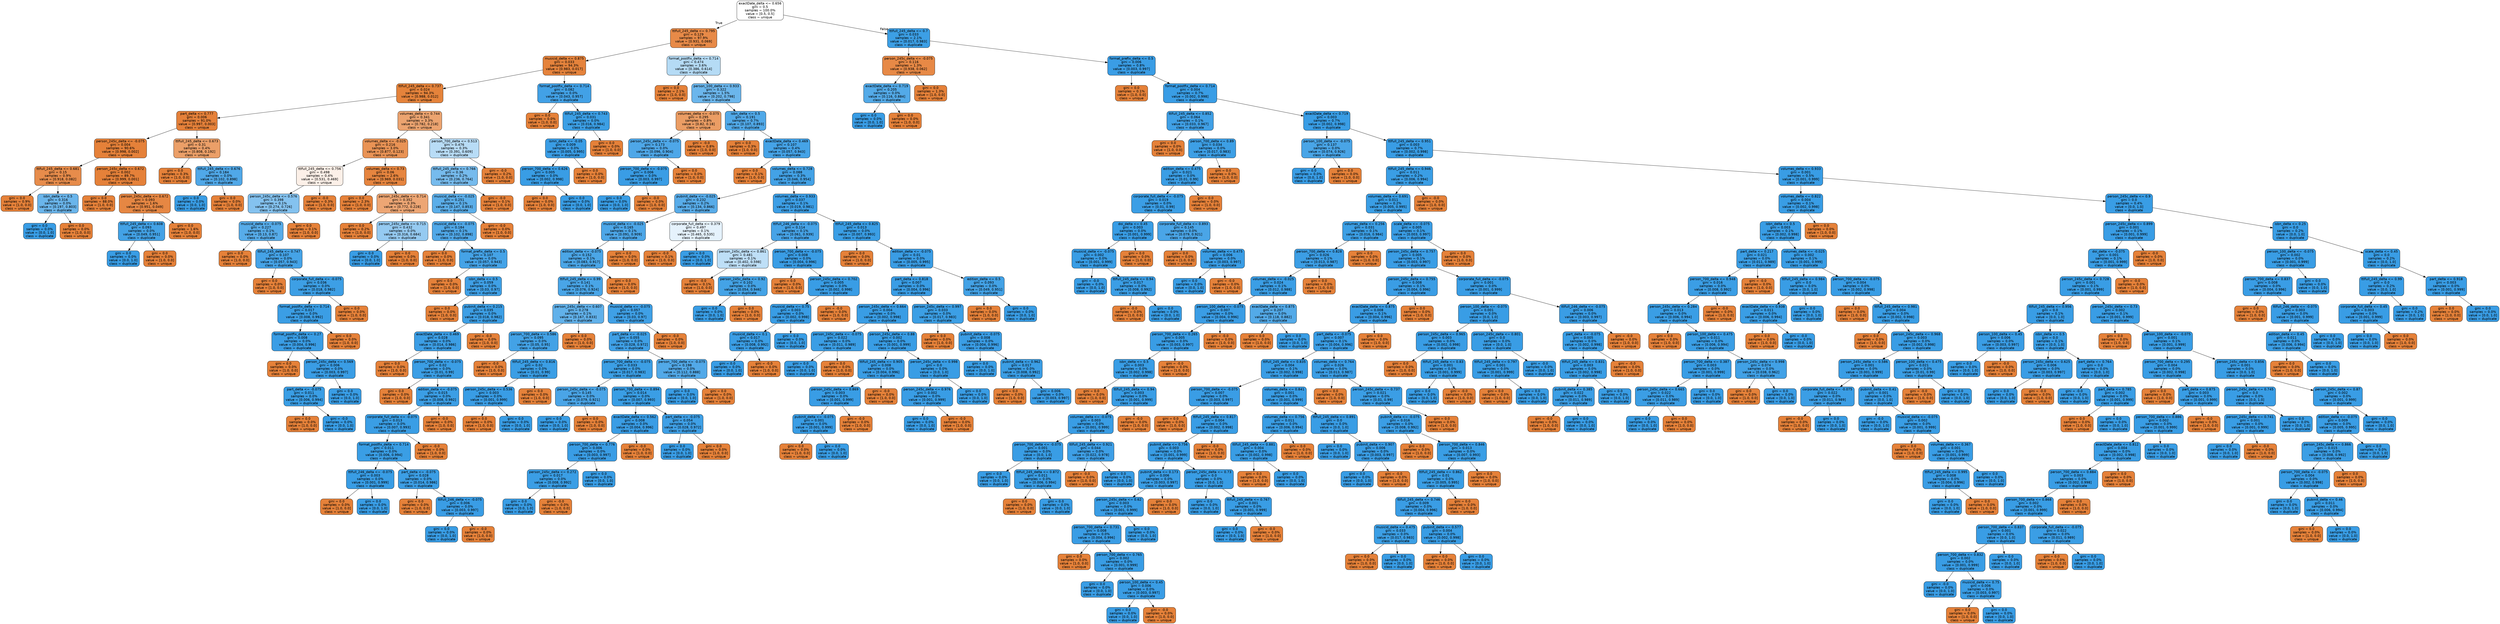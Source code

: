 digraph Tree {
node [shape=box, style="filled, rounded", color="black", fontname=helvetica] ;
edge [fontname=helvetica] ;
0 [label="exactDate_delta <= 0.656\ngini = 0.5\nsamples = 100.0%\nvalue = [0.5, 0.5]\nclass = unique", fillcolor="#ffffff"] ;
1 [label="ttlfull_245_delta <= 0.795\ngini = 0.129\nsamples = 97.9%\nvalue = [0.931, 0.069]\nclass = unique", fillcolor="#e78a48"] ;
0 -> 1 [labeldistance=2.5, labelangle=45, headlabel="True"] ;
2 [label="musicid_delta <= 0.875\ngini = 0.033\nsamples = 94.3%\nvalue = [0.983, 0.017]\nclass = unique", fillcolor="#e5833c"] ;
1 -> 2 ;
3 [label="ttlfull_245_delta <= 0.737\ngini = 0.024\nsamples = 94.3%\nvalue = [0.988, 0.012]\nclass = unique", fillcolor="#e5833b"] ;
2 -> 3 ;
4 [label="part_delta <= 0.777\ngini = 0.006\nsamples = 91.0%\nvalue = [0.997, 0.003]\nclass = unique", fillcolor="#e5813a"] ;
3 -> 4 ;
5 [label="person_245c_delta <= -0.075\ngini = 0.004\nsamples = 90.6%\nvalue = [0.998, 0.002]\nclass = unique", fillcolor="#e58139"] ;
4 -> 5 ;
6 [label="ttlfull_245_delta <= 0.681\ngini = 0.15\nsamples = 0.9%\nvalue = [0.918, 0.082]\nclass = unique", fillcolor="#e78c4b"] ;
5 -> 6 ;
7 [label="gini = 0.0\nsamples = 0.9%\nvalue = [1.0, 0.0]\nclass = unique", fillcolor="#e58139"] ;
6 -> 7 ;
8 [label="isbn_delta <= 0.5\ngini = 0.316\nsamples = 0.0%\nvalue = [0.197, 0.803]\nclass = duplicate", fillcolor="#6ab5eb"] ;
6 -> 8 ;
9 [label="gini = 0.0\nsamples = 0.0%\nvalue = [0.0, 1.0]\nclass = duplicate", fillcolor="#399de5"] ;
8 -> 9 ;
10 [label="gini = 0.0\nsamples = 0.0%\nvalue = [1.0, 0.0]\nclass = unique", fillcolor="#e58139"] ;
8 -> 10 ;
11 [label="person_245c_delta <= 0.672\ngini = 0.002\nsamples = 89.7%\nvalue = [0.999, 0.001]\nclass = unique", fillcolor="#e58139"] ;
5 -> 11 ;
12 [label="gini = 0.0\nsamples = 88.0%\nvalue = [1.0, 0.0]\nclass = unique", fillcolor="#e58139"] ;
11 -> 12 ;
13 [label="person_245c_delta <= 0.672\ngini = 0.093\nsamples = 1.6%\nvalue = [0.951, 0.049]\nclass = unique", fillcolor="#e68743"] ;
11 -> 13 ;
14 [label="ttlfull_245_delta <= 0.608\ngini = 0.093\nsamples = 0.0%\nvalue = [0.049, 0.951]\nclass = duplicate", fillcolor="#43a2e6"] ;
13 -> 14 ;
15 [label="gini = 0.0\nsamples = 0.0%\nvalue = [0.0, 1.0]\nclass = duplicate", fillcolor="#399de5"] ;
14 -> 15 ;
16 [label="gini = 0.0\nsamples = 0.0%\nvalue = [1.0, 0.0]\nclass = unique", fillcolor="#e58139"] ;
14 -> 16 ;
17 [label="gini = 0.0\nsamples = 1.6%\nvalue = [1.0, 0.0]\nclass = unique", fillcolor="#e58139"] ;
13 -> 17 ;
18 [label="ttlfull_245_delta <= 0.673\ngini = 0.31\nsamples = 0.4%\nvalue = [0.808, 0.192]\nclass = unique", fillcolor="#eb9f68"] ;
4 -> 18 ;
19 [label="gini = 0.0\nsamples = 0.3%\nvalue = [1.0, 0.0]\nclass = unique", fillcolor="#e58139"] ;
18 -> 19 ;
20 [label="ttlfull_245_delta <= 0.676\ngini = 0.184\nsamples = 0.0%\nvalue = [0.102, 0.898]\nclass = duplicate", fillcolor="#50a8e8"] ;
18 -> 20 ;
21 [label="gini = 0.0\nsamples = 0.0%\nvalue = [0.0, 1.0]\nclass = duplicate", fillcolor="#399de5"] ;
20 -> 21 ;
22 [label="gini = 0.0\nsamples = 0.0%\nvalue = [1.0, 0.0]\nclass = unique", fillcolor="#e58139"] ;
20 -> 22 ;
23 [label="volumes_delta <= 0.744\ngini = 0.341\nsamples = 3.3%\nvalue = [0.782, 0.218]\nclass = unique", fillcolor="#eca470"] ;
3 -> 23 ;
24 [label="volumes_delta <= -0.025\ngini = 0.216\nsamples = 3.0%\nvalue = [0.877, 0.123]\nclass = unique", fillcolor="#e99355"] ;
23 -> 24 ;
25 [label="ttlfull_245_delta <= 0.756\ngini = 0.498\nsamples = 0.4%\nvalue = [0.531, 0.469]\nclass = unique", fillcolor="#fcf0e8"] ;
24 -> 25 ;
26 [label="person_245c_delta <= 0.576\ngini = 0.398\nsamples = 0.1%\nvalue = [0.274, 0.726]\nclass = duplicate", fillcolor="#84c2ef"] ;
25 -> 26 ;
27 [label="musicid_delta <= -0.075\ngini = 0.227\nsamples = 0.1%\nvalue = [0.13, 0.87]\nclass = duplicate", fillcolor="#57ace9"] ;
26 -> 27 ;
28 [label="gini = 0.0\nsamples = 0.0%\nvalue = [1.0, 0.0]\nclass = unique", fillcolor="#e58139"] ;
27 -> 28 ;
29 [label="ttlfull_245_delta <= 0.747\ngini = 0.107\nsamples = 0.0%\nvalue = [0.057, 0.943]\nclass = duplicate", fillcolor="#45a3e7"] ;
27 -> 29 ;
30 [label="gini = 0.0\nsamples = 0.0%\nvalue = [1.0, 0.0]\nclass = unique", fillcolor="#e58139"] ;
29 -> 30 ;
31 [label="corporate_full_delta <= -0.075\ngini = 0.036\nsamples = 0.0%\nvalue = [0.018, 0.982]\nclass = duplicate", fillcolor="#3d9fe5"] ;
29 -> 31 ;
32 [label="format_postfix_delta <= 0.714\ngini = 0.017\nsamples = 0.0%\nvalue = [0.008, 0.992]\nclass = duplicate", fillcolor="#3b9ee5"] ;
31 -> 32 ;
33 [label="format_postfix_delta <= 0.27\ngini = 0.008\nsamples = 0.0%\nvalue = [0.004, 0.996]\nclass = duplicate", fillcolor="#3a9de5"] ;
32 -> 33 ;
34 [label="gini = 0.0\nsamples = 0.0%\nvalue = [1.0, 0.0]\nclass = unique", fillcolor="#e58139"] ;
33 -> 34 ;
35 [label="person_245c_delta <= 0.569\ngini = 0.006\nsamples = 0.0%\nvalue = [0.003, 0.997]\nclass = duplicate", fillcolor="#3a9de5"] ;
33 -> 35 ;
36 [label="part_delta <= -0.075\ngini = 0.011\nsamples = 0.0%\nvalue = [0.006, 0.994]\nclass = duplicate", fillcolor="#3a9ee5"] ;
35 -> 36 ;
37 [label="gini = 0.0\nsamples = 0.0%\nvalue = [1.0, 0.0]\nclass = unique", fillcolor="#e58139"] ;
36 -> 37 ;
38 [label="gini = -0.0\nsamples = 0.0%\nvalue = [0.0, 1.0]\nclass = duplicate", fillcolor="#399de5"] ;
36 -> 38 ;
39 [label="gini = 0.0\nsamples = 0.0%\nvalue = [0.0, 1.0]\nclass = duplicate", fillcolor="#399de5"] ;
35 -> 39 ;
40 [label="gini = 0.0\nsamples = 0.0%\nvalue = [1.0, 0.0]\nclass = unique", fillcolor="#e58139"] ;
32 -> 40 ;
41 [label="gini = 0.0\nsamples = 0.0%\nvalue = [1.0, 0.0]\nclass = unique", fillcolor="#e58139"] ;
31 -> 41 ;
42 [label="gini = 0.0\nsamples = 0.1%\nvalue = [1.0, 0.0]\nclass = unique", fillcolor="#e58139"] ;
26 -> 42 ;
43 [label="gini = -0.0\nsamples = 0.3%\nvalue = [1.0, 0.0]\nclass = unique", fillcolor="#e58139"] ;
25 -> 43 ;
44 [label="volumes_delta <= 0.73\ngini = 0.06\nsamples = 2.6%\nvalue = [0.969, 0.031]\nclass = unique", fillcolor="#e6853f"] ;
24 -> 44 ;
45 [label="gini = 0.0\nsamples = 2.3%\nvalue = [1.0, 0.0]\nclass = unique", fillcolor="#e58139"] ;
44 -> 45 ;
46 [label="person_245c_delta <= 0.714\ngini = 0.352\nsamples = 0.3%\nvalue = [0.772, 0.228]\nclass = unique", fillcolor="#eda674"] ;
44 -> 46 ;
47 [label="gini = 0.0\nsamples = 0.2%\nvalue = [1.0, 0.0]\nclass = unique", fillcolor="#e58139"] ;
46 -> 47 ;
48 [label="person_245c_delta <= 0.715\ngini = 0.432\nsamples = 0.0%\nvalue = [0.316, 0.684]\nclass = duplicate", fillcolor="#95caf1"] ;
46 -> 48 ;
49 [label="gini = 0.0\nsamples = 0.0%\nvalue = [0.0, 1.0]\nclass = duplicate", fillcolor="#399de5"] ;
48 -> 49 ;
50 [label="gini = 0.0\nsamples = 0.0%\nvalue = [1.0, 0.0]\nclass = unique", fillcolor="#e58139"] ;
48 -> 50 ;
51 [label="person_700_delta <= 0.513\ngini = 0.476\nsamples = 0.3%\nvalue = [0.391, 0.609]\nclass = duplicate", fillcolor="#b8dcf6"] ;
23 -> 51 ;
52 [label="ttlfull_245_delta <= 0.766\ngini = 0.36\nsamples = 0.2%\nvalue = [0.236, 0.764]\nclass = duplicate", fillcolor="#76bbed"] ;
51 -> 52 ;
53 [label="musicid_delta <= -0.025\ngini = 0.251\nsamples = 0.1%\nvalue = [0.147, 0.853]\nclass = duplicate", fillcolor="#5baee9"] ;
52 -> 53 ;
54 [label="musicid_delta <= -0.075\ngini = 0.184\nsamples = 0.1%\nvalue = [0.102, 0.898]\nclass = duplicate", fillcolor="#50a8e8"] ;
53 -> 54 ;
55 [label="gini = 0.0\nsamples = 0.0%\nvalue = [1.0, 0.0]\nclass = unique", fillcolor="#e58139"] ;
54 -> 55 ;
56 [label="format_prefix_delta <= 0.5\ngini = 0.107\nsamples = 0.0%\nvalue = [0.057, 0.943]\nclass = duplicate", fillcolor="#45a3e7"] ;
54 -> 56 ;
57 [label="gini = 0.0\nsamples = 0.0%\nvalue = [1.0, 0.0]\nclass = unique", fillcolor="#e58139"] ;
56 -> 57 ;
58 [label="isbn_delta <= 0.5\ngini = 0.059\nsamples = 0.0%\nvalue = [0.03, 0.97]\nclass = duplicate", fillcolor="#3fa0e6"] ;
56 -> 58 ;
59 [label="gini = 0.0\nsamples = 0.0%\nvalue = [1.0, 0.0]\nclass = unique", fillcolor="#e58139"] ;
58 -> 59 ;
60 [label="pubinit_delta <= 0.215\ngini = 0.035\nsamples = 0.0%\nvalue = [0.018, 0.982]\nclass = duplicate", fillcolor="#3d9fe5"] ;
58 -> 60 ;
61 [label="exactDate_delta <= 0.469\ngini = 0.028\nsamples = 0.0%\nvalue = [0.014, 0.986]\nclass = duplicate", fillcolor="#3c9ee5"] ;
60 -> 61 ;
62 [label="gini = 0.0\nsamples = 0.0%\nvalue = [1.0, 0.0]\nclass = unique", fillcolor="#e58139"] ;
61 -> 62 ;
63 [label="person_700_delta <= -0.075\ngini = 0.02\nsamples = 0.0%\nvalue = [0.01, 0.99]\nclass = duplicate", fillcolor="#3b9ee5"] ;
61 -> 63 ;
64 [label="gini = 0.0\nsamples = 0.0%\nvalue = [1.0, 0.0]\nclass = unique", fillcolor="#e58139"] ;
63 -> 64 ;
65 [label="edition_delta <= -0.075\ngini = 0.015\nsamples = 0.0%\nvalue = [0.008, 0.992]\nclass = duplicate", fillcolor="#3b9ee5"] ;
63 -> 65 ;
66 [label="corporate_full_delta <= -0.075\ngini = 0.013\nsamples = 0.0%\nvalue = [0.007, 0.993]\nclass = duplicate", fillcolor="#3a9ee5"] ;
65 -> 66 ;
67 [label="format_postfix_delta <= 0.714\ngini = 0.011\nsamples = 0.0%\nvalue = [0.006, 0.994]\nclass = duplicate", fillcolor="#3a9ee5"] ;
66 -> 67 ;
68 [label="ttlfull_246_delta <= -0.075\ngini = 0.003\nsamples = 0.0%\nvalue = [0.001, 0.999]\nclass = duplicate", fillcolor="#399de5"] ;
67 -> 68 ;
69 [label="gini = 0.0\nsamples = 0.0%\nvalue = [1.0, 0.0]\nclass = unique", fillcolor="#e58139"] ;
68 -> 69 ;
70 [label="gini = 0.0\nsamples = 0.0%\nvalue = [0.0, 1.0]\nclass = duplicate", fillcolor="#399de5"] ;
68 -> 70 ;
71 [label="part_delta <= -0.075\ngini = 0.028\nsamples = 0.0%\nvalue = [0.014, 0.986]\nclass = duplicate", fillcolor="#3c9ee5"] ;
67 -> 71 ;
72 [label="gini = 0.0\nsamples = 0.0%\nvalue = [1.0, 0.0]\nclass = unique", fillcolor="#e58139"] ;
71 -> 72 ;
73 [label="ttlfull_246_delta <= -0.075\ngini = 0.006\nsamples = 0.0%\nvalue = [0.003, 0.997]\nclass = duplicate", fillcolor="#3a9de5"] ;
71 -> 73 ;
74 [label="gini = 0.0\nsamples = 0.0%\nvalue = [0.0, 1.0]\nclass = duplicate", fillcolor="#399de5"] ;
73 -> 74 ;
75 [label="gini = -0.0\nsamples = 0.0%\nvalue = [1.0, 0.0]\nclass = unique", fillcolor="#e58139"] ;
73 -> 75 ;
76 [label="gini = -0.0\nsamples = 0.0%\nvalue = [1.0, 0.0]\nclass = unique", fillcolor="#e58139"] ;
66 -> 76 ;
77 [label="gini = -0.0\nsamples = 0.0%\nvalue = [1.0, 0.0]\nclass = unique", fillcolor="#e58139"] ;
65 -> 77 ;
78 [label="gini = -0.0\nsamples = 0.0%\nvalue = [1.0, 0.0]\nclass = unique", fillcolor="#e58139"] ;
60 -> 78 ;
79 [label="gini = -0.0\nsamples = 0.0%\nvalue = [1.0, 0.0]\nclass = unique", fillcolor="#e58139"] ;
53 -> 79 ;
80 [label="gini = -0.0\nsamples = 0.1%\nvalue = [1.0, 0.0]\nclass = unique", fillcolor="#e58139"] ;
52 -> 80 ;
81 [label="gini = -0.0\nsamples = 0.2%\nvalue = [1.0, 0.0]\nclass = unique", fillcolor="#e58139"] ;
51 -> 81 ;
82 [label="format_postfix_delta <= 0.714\ngini = 0.082\nsamples = 0.0%\nvalue = [0.043, 0.957]\nclass = duplicate", fillcolor="#42a1e6"] ;
2 -> 82 ;
83 [label="gini = 0.0\nsamples = 0.0%\nvalue = [1.0, 0.0]\nclass = unique", fillcolor="#e58139"] ;
82 -> 83 ;
84 [label="ttlfull_245_delta <= 0.743\ngini = 0.031\nsamples = 0.0%\nvalue = [0.016, 0.984]\nclass = duplicate", fillcolor="#3c9fe5"] ;
82 -> 84 ;
85 [label="ismn_delta <= -0.05\ngini = 0.009\nsamples = 0.0%\nvalue = [0.005, 0.995]\nclass = duplicate", fillcolor="#3a9de5"] ;
84 -> 85 ;
86 [label="person_700_delta <= 0.626\ngini = 0.005\nsamples = 0.0%\nvalue = [0.002, 0.998]\nclass = duplicate", fillcolor="#399de5"] ;
85 -> 86 ;
87 [label="gini = 0.0\nsamples = 0.0%\nvalue = [1.0, 0.0]\nclass = unique", fillcolor="#e58139"] ;
86 -> 87 ;
88 [label="gini = 0.0\nsamples = 0.0%\nvalue = [0.0, 1.0]\nclass = duplicate", fillcolor="#399de5"] ;
86 -> 88 ;
89 [label="gini = 0.0\nsamples = 0.0%\nvalue = [1.0, 0.0]\nclass = unique", fillcolor="#e58139"] ;
85 -> 89 ;
90 [label="gini = 0.0\nsamples = 0.0%\nvalue = [1.0, 0.0]\nclass = unique", fillcolor="#e58139"] ;
84 -> 90 ;
91 [label="format_postfix_delta <= 0.714\ngini = 0.474\nsamples = 3.6%\nvalue = [0.386, 0.614]\nclass = duplicate", fillcolor="#b5dbf5"] ;
1 -> 91 ;
92 [label="gini = 0.0\nsamples = 2.1%\nvalue = [1.0, 0.0]\nclass = unique", fillcolor="#e58139"] ;
91 -> 92 ;
93 [label="person_100_delta <= 0.933\ngini = 0.322\nsamples = 1.5%\nvalue = [0.202, 0.798]\nclass = duplicate", fillcolor="#6bb6ec"] ;
91 -> 93 ;
94 [label="volumes_delta <= -0.075\ngini = 0.295\nsamples = 0.8%\nvalue = [0.82, 0.18]\nclass = unique", fillcolor="#eb9d64"] ;
93 -> 94 ;
95 [label="person_245c_delta <= -0.075\ngini = 0.173\nsamples = 0.0%\nvalue = [0.096, 0.904]\nclass = duplicate", fillcolor="#4ea7e8"] ;
94 -> 95 ;
96 [label="person_700_delta <= -0.075\ngini = 0.006\nsamples = 0.0%\nvalue = [0.003, 0.997]\nclass = duplicate", fillcolor="#3a9de5"] ;
95 -> 96 ;
97 [label="gini = 0.0\nsamples = 0.0%\nvalue = [0.0, 1.0]\nclass = duplicate", fillcolor="#399de5"] ;
96 -> 97 ;
98 [label="gini = -0.0\nsamples = 0.0%\nvalue = [1.0, 0.0]\nclass = unique", fillcolor="#e58139"] ;
96 -> 98 ;
99 [label="gini = 0.0\nsamples = 0.0%\nvalue = [1.0, 0.0]\nclass = unique", fillcolor="#e58139"] ;
95 -> 99 ;
100 [label="gini = -0.0\nsamples = 0.8%\nvalue = [1.0, 0.0]\nclass = unique", fillcolor="#e58139"] ;
94 -> 100 ;
101 [label="isbn_delta <= 0.5\ngini = 0.191\nsamples = 0.7%\nvalue = [0.107, 0.893]\nclass = duplicate", fillcolor="#51a9e8"] ;
93 -> 101 ;
102 [label="gini = 0.0\nsamples = 0.3%\nvalue = [1.0, 0.0]\nclass = unique", fillcolor="#e58139"] ;
101 -> 102 ;
103 [label="exactDate_delta <= 0.469\ngini = 0.107\nsamples = 0.4%\nvalue = [0.057, 0.943]\nclass = duplicate", fillcolor="#45a3e7"] ;
101 -> 103 ;
104 [label="gini = 0.0\nsamples = 0.1%\nvalue = [1.0, 0.0]\nclass = unique", fillcolor="#e58139"] ;
103 -> 104 ;
105 [label="volumes_delta <= 0.728\ngini = 0.088\nsamples = 0.3%\nvalue = [0.046, 0.954]\nclass = duplicate", fillcolor="#43a2e6"] ;
103 -> 105 ;
106 [label="pubinit_delta <= -0.025\ngini = 0.232\nsamples = 0.2%\nvalue = [0.134, 0.866]\nclass = duplicate", fillcolor="#58ace9"] ;
105 -> 106 ;
107 [label="musicid_delta <= -0.025\ngini = 0.165\nsamples = 0.1%\nvalue = [0.091, 0.909]\nclass = duplicate", fillcolor="#4da7e8"] ;
106 -> 107 ;
108 [label="edition_delta <= -0.075\ngini = 0.152\nsamples = 0.1%\nvalue = [0.083, 0.917]\nclass = duplicate", fillcolor="#4ba6e7"] ;
107 -> 108 ;
109 [label="ttlfull_245_delta <= 0.99\ngini = 0.141\nsamples = 0.1%\nvalue = [0.076, 0.924]\nclass = duplicate", fillcolor="#49a5e7"] ;
108 -> 109 ;
110 [label="person_245c_delta <= 0.607\ngini = 0.278\nsamples = 0.1%\nvalue = [0.167, 0.833]\nclass = duplicate", fillcolor="#61b1ea"] ;
109 -> 110 ;
111 [label="person_700_delta <= 0.586\ngini = 0.095\nsamples = 0.0%\nvalue = [0.05, 0.95]\nclass = duplicate", fillcolor="#43a2e6"] ;
110 -> 111 ;
112 [label="gini = -0.0\nsamples = 0.0%\nvalue = [1.0, 0.0]\nclass = unique", fillcolor="#e58139"] ;
111 -> 112 ;
113 [label="ttlfull_245_delta <= 0.816\ngini = 0.02\nsamples = 0.0%\nvalue = [0.01, 0.99]\nclass = duplicate", fillcolor="#3b9ee5"] ;
111 -> 113 ;
114 [label="person_245c_delta <= 0.536\ngini = 0.003\nsamples = 0.0%\nvalue = [0.001, 0.999]\nclass = duplicate", fillcolor="#399de5"] ;
113 -> 114 ;
115 [label="gini = 0.0\nsamples = 0.0%\nvalue = [1.0, 0.0]\nclass = unique", fillcolor="#e58139"] ;
114 -> 115 ;
116 [label="gini = 0.0\nsamples = 0.0%\nvalue = [0.0, 1.0]\nclass = duplicate", fillcolor="#399de5"] ;
114 -> 116 ;
117 [label="gini = 0.0\nsamples = 0.0%\nvalue = [1.0, 0.0]\nclass = unique", fillcolor="#e58139"] ;
113 -> 117 ;
118 [label="gini = 0.0\nsamples = 0.0%\nvalue = [1.0, 0.0]\nclass = unique", fillcolor="#e58139"] ;
110 -> 118 ;
119 [label="musicid_delta <= -0.075\ngini = 0.057\nsamples = 0.0%\nvalue = [0.03, 0.97]\nclass = duplicate", fillcolor="#3fa0e6"] ;
109 -> 119 ;
120 [label="part_delta <= -0.025\ngini = 0.055\nsamples = 0.0%\nvalue = [0.028, 0.972]\nclass = duplicate", fillcolor="#3fa0e6"] ;
119 -> 120 ;
121 [label="person_700_delta <= -0.075\ngini = 0.033\nsamples = 0.0%\nvalue = [0.017, 0.983]\nclass = duplicate", fillcolor="#3c9fe5"] ;
120 -> 121 ;
122 [label="person_245c_delta <= -0.075\ngini = 0.145\nsamples = 0.0%\nvalue = [0.079, 0.921]\nclass = duplicate", fillcolor="#4aa5e7"] ;
121 -> 122 ;
123 [label="gini = 0.0\nsamples = 0.0%\nvalue = [0.0, 1.0]\nclass = duplicate", fillcolor="#399de5"] ;
122 -> 123 ;
124 [label="gini = 0.0\nsamples = 0.0%\nvalue = [1.0, 0.0]\nclass = unique", fillcolor="#e58139"] ;
122 -> 124 ;
125 [label="person_700_delta <= 0.894\ngini = 0.014\nsamples = 0.0%\nvalue = [0.007, 0.993]\nclass = duplicate", fillcolor="#3a9ee5"] ;
121 -> 125 ;
126 [label="exactDate_delta <= 0.562\ngini = 0.008\nsamples = 0.0%\nvalue = [0.004, 0.996]\nclass = duplicate", fillcolor="#3a9de5"] ;
125 -> 126 ;
127 [label="person_700_delta <= 0.776\ngini = 0.006\nsamples = 0.0%\nvalue = [0.003, 0.997]\nclass = duplicate", fillcolor="#3a9de5"] ;
126 -> 127 ;
128 [label="person_245c_delta <= 0.272\ngini = 0.017\nsamples = 0.0%\nvalue = [0.008, 0.992]\nclass = duplicate", fillcolor="#3b9ee5"] ;
127 -> 128 ;
129 [label="gini = 0.0\nsamples = 0.0%\nvalue = [0.0, 1.0]\nclass = duplicate", fillcolor="#399de5"] ;
128 -> 129 ;
130 [label="gini = -0.0\nsamples = 0.0%\nvalue = [1.0, 0.0]\nclass = unique", fillcolor="#e58139"] ;
128 -> 130 ;
131 [label="gini = 0.0\nsamples = 0.0%\nvalue = [0.0, 1.0]\nclass = duplicate", fillcolor="#399de5"] ;
127 -> 131 ;
132 [label="gini = -0.0\nsamples = 0.0%\nvalue = [1.0, 0.0]\nclass = unique", fillcolor="#e58139"] ;
126 -> 132 ;
133 [label="part_delta <= -0.075\ngini = 0.054\nsamples = 0.0%\nvalue = [0.028, 0.972]\nclass = duplicate", fillcolor="#3fa0e6"] ;
125 -> 133 ;
134 [label="gini = 0.0\nsamples = 0.0%\nvalue = [0.0, 1.0]\nclass = duplicate", fillcolor="#399de5"] ;
133 -> 134 ;
135 [label="gini = 0.0\nsamples = 0.0%\nvalue = [1.0, 0.0]\nclass = unique", fillcolor="#e58139"] ;
133 -> 135 ;
136 [label="person_700_delta <= -0.075\ngini = 0.198\nsamples = 0.0%\nvalue = [0.112, 0.888]\nclass = duplicate", fillcolor="#52a9e8"] ;
120 -> 136 ;
137 [label="gini = 0.0\nsamples = 0.0%\nvalue = [0.0, 1.0]\nclass = duplicate", fillcolor="#399de5"] ;
136 -> 137 ;
138 [label="gini = 0.0\nsamples = 0.0%\nvalue = [1.0, 0.0]\nclass = unique", fillcolor="#e58139"] ;
136 -> 138 ;
139 [label="gini = -0.0\nsamples = 0.0%\nvalue = [1.0, 0.0]\nclass = unique", fillcolor="#e58139"] ;
119 -> 139 ;
140 [label="gini = 0.0\nsamples = 0.0%\nvalue = [1.0, 0.0]\nclass = unique", fillcolor="#e58139"] ;
108 -> 140 ;
141 [label="gini = 0.0\nsamples = 0.0%\nvalue = [1.0, 0.0]\nclass = unique", fillcolor="#e58139"] ;
107 -> 141 ;
142 [label="corporate_full_delta <= 0.379\ngini = 0.497\nsamples = 0.1%\nvalue = [0.465, 0.535]\nclass = duplicate", fillcolor="#e5f2fc"] ;
106 -> 142 ;
143 [label="gini = -0.0\nsamples = 0.1%\nvalue = [1.0, 0.0]\nclass = unique", fillcolor="#e58139"] ;
142 -> 143 ;
144 [label="gini = 0.0\nsamples = 0.0%\nvalue = [0.0, 1.0]\nclass = duplicate", fillcolor="#399de5"] ;
142 -> 144 ;
145 [label="volumes_delta <= 0.933\ngini = 0.037\nsamples = 0.1%\nvalue = [0.019, 0.981]\nclass = duplicate", fillcolor="#3d9fe6"] ;
105 -> 145 ;
146 [label="ttlfull_246_delta <= -0.075\ngini = 0.114\nsamples = 0.1%\nvalue = [0.061, 0.939]\nclass = duplicate", fillcolor="#46a3e7"] ;
145 -> 146 ;
147 [label="person_245c_delta <= 0.861\ngini = 0.481\nsamples = 0.1%\nvalue = [0.402, 0.598]\nclass = duplicate", fillcolor="#bedff7"] ;
146 -> 147 ;
148 [label="gini = -0.0\nsamples = 0.1%\nvalue = [1.0, 0.0]\nclass = unique", fillcolor="#e58139"] ;
147 -> 148 ;
149 [label="person_245c_delta <= 0.92\ngini = 0.102\nsamples = 0.0%\nvalue = [0.054, 0.946]\nclass = duplicate", fillcolor="#44a3e6"] ;
147 -> 149 ;
150 [label="gini = 0.0\nsamples = 0.0%\nvalue = [0.0, 1.0]\nclass = duplicate", fillcolor="#399de5"] ;
149 -> 150 ;
151 [label="gini = 0.0\nsamples = 0.0%\nvalue = [1.0, 0.0]\nclass = unique", fillcolor="#e58139"] ;
149 -> 151 ;
152 [label="person_700_delta <= -0.075\ngini = 0.008\nsamples = 0.0%\nvalue = [0.004, 0.996]\nclass = duplicate", fillcolor="#3a9de5"] ;
146 -> 152 ;
153 [label="gini = 0.0\nsamples = 0.0%\nvalue = [1.0, 0.0]\nclass = unique", fillcolor="#e58139"] ;
152 -> 153 ;
154 [label="person_245c_delta <= 0.702\ngini = 0.005\nsamples = 0.0%\nvalue = [0.002, 0.998]\nclass = duplicate", fillcolor="#399de5"] ;
152 -> 154 ;
155 [label="musicid_delta <= 0.75\ngini = 0.003\nsamples = 0.0%\nvalue = [0.002, 0.998]\nclass = duplicate", fillcolor="#399de5"] ;
154 -> 155 ;
156 [label="musicid_delta <= 0.1\ngini = 0.017\nsamples = 0.0%\nvalue = [0.008, 0.992]\nclass = duplicate", fillcolor="#3b9ee5"] ;
155 -> 156 ;
157 [label="gini = 0.0\nsamples = 0.0%\nvalue = [0.0, 1.0]\nclass = duplicate", fillcolor="#399de5"] ;
156 -> 157 ;
158 [label="gini = -0.0\nsamples = 0.0%\nvalue = [1.0, 0.0]\nclass = unique", fillcolor="#e58139"] ;
156 -> 158 ;
159 [label="gini = 0.0\nsamples = 0.0%\nvalue = [0.0, 1.0]\nclass = duplicate", fillcolor="#399de5"] ;
155 -> 159 ;
160 [label="gini = -0.0\nsamples = 0.0%\nvalue = [1.0, 0.0]\nclass = unique", fillcolor="#e58139"] ;
154 -> 160 ;
161 [label="ttlfull_245_delta <= 0.825\ngini = 0.013\nsamples = 0.0%\nvalue = [0.007, 0.993]\nclass = duplicate", fillcolor="#3a9ee5"] ;
145 -> 161 ;
162 [label="gini = 0.0\nsamples = 0.0%\nvalue = [1.0, 0.0]\nclass = unique", fillcolor="#e58139"] ;
161 -> 162 ;
163 [label="edition_delta <= -0.075\ngini = 0.01\nsamples = 0.0%\nvalue = [0.005, 0.995]\nclass = duplicate", fillcolor="#3a9de5"] ;
161 -> 163 ;
164 [label="part_delta <= 0.818\ngini = 0.007\nsamples = 0.0%\nvalue = [0.004, 0.996]\nclass = duplicate", fillcolor="#3a9de5"] ;
163 -> 164 ;
165 [label="person_245c_delta <= 0.664\ngini = 0.004\nsamples = 0.0%\nvalue = [0.002, 0.998]\nclass = duplicate", fillcolor="#399de5"] ;
164 -> 165 ;
166 [label="person_245c_delta <= -0.075\ngini = 0.022\nsamples = 0.0%\nvalue = [0.011, 0.989]\nclass = duplicate", fillcolor="#3b9ee5"] ;
165 -> 166 ;
167 [label="gini = 0.0\nsamples = 0.0%\nvalue = [0.0, 1.0]\nclass = duplicate", fillcolor="#399de5"] ;
166 -> 167 ;
168 [label="gini = 0.0\nsamples = 0.0%\nvalue = [1.0, 0.0]\nclass = unique", fillcolor="#e58139"] ;
166 -> 168 ;
169 [label="person_245c_delta <= 0.88\ngini = 0.002\nsamples = 0.0%\nvalue = [0.001, 0.999]\nclass = duplicate", fillcolor="#399de5"] ;
165 -> 169 ;
170 [label="ttlfull_245_delta <= 0.905\ngini = 0.008\nsamples = 0.0%\nvalue = [0.004, 0.996]\nclass = duplicate", fillcolor="#3a9de5"] ;
169 -> 170 ;
171 [label="person_245c_delta <= 0.869\ngini = 0.003\nsamples = 0.0%\nvalue = [0.001, 0.999]\nclass = duplicate", fillcolor="#399de5"] ;
170 -> 171 ;
172 [label="pubinit_delta <= -0.075\ngini = 0.001\nsamples = 0.0%\nvalue = [0.001, 0.999]\nclass = duplicate", fillcolor="#399de5"] ;
171 -> 172 ;
173 [label="gini = 0.0\nsamples = 0.0%\nvalue = [1.0, 0.0]\nclass = unique", fillcolor="#e58139"] ;
172 -> 173 ;
174 [label="gini = 0.0\nsamples = 0.0%\nvalue = [0.0, 1.0]\nclass = duplicate", fillcolor="#399de5"] ;
172 -> 174 ;
175 [label="gini = -0.0\nsamples = 0.0%\nvalue = [1.0, 0.0]\nclass = unique", fillcolor="#e58139"] ;
171 -> 175 ;
176 [label="gini = -0.0\nsamples = 0.0%\nvalue = [1.0, 0.0]\nclass = unique", fillcolor="#e58139"] ;
170 -> 176 ;
177 [label="person_245c_delta <= 0.998\ngini = 0.0\nsamples = 0.0%\nvalue = [0.0, 1.0]\nclass = duplicate", fillcolor="#399de5"] ;
169 -> 177 ;
178 [label="person_245c_delta <= 0.976\ngini = 0.002\nsamples = 0.0%\nvalue = [0.001, 0.999]\nclass = duplicate", fillcolor="#399de5"] ;
177 -> 178 ;
179 [label="gini = 0.0\nsamples = 0.0%\nvalue = [0.0, 1.0]\nclass = duplicate", fillcolor="#399de5"] ;
178 -> 179 ;
180 [label="gini = -0.0\nsamples = 0.0%\nvalue = [1.0, 0.0]\nclass = unique", fillcolor="#e58139"] ;
178 -> 180 ;
181 [label="gini = 0.0\nsamples = 0.0%\nvalue = [0.0, 1.0]\nclass = duplicate", fillcolor="#399de5"] ;
177 -> 181 ;
182 [label="person_245c_delta <= 0.997\ngini = 0.033\nsamples = 0.0%\nvalue = [0.017, 0.983]\nclass = duplicate", fillcolor="#3c9fe5"] ;
164 -> 182 ;
183 [label="gini = 0.0\nsamples = 0.0%\nvalue = [1.0, 0.0]\nclass = unique", fillcolor="#e58139"] ;
182 -> 183 ;
184 [label="pubinit_delta <= -0.075\ngini = 0.008\nsamples = 0.0%\nvalue = [0.004, 0.996]\nclass = duplicate", fillcolor="#3a9de5"] ;
182 -> 184 ;
185 [label="gini = 0.0\nsamples = 0.0%\nvalue = [0.0, 1.0]\nclass = duplicate", fillcolor="#399de5"] ;
184 -> 185 ;
186 [label="pubinit_delta <= 0.962\ngini = 0.017\nsamples = 0.0%\nvalue = [0.008, 0.992]\nclass = duplicate", fillcolor="#3b9ee5"] ;
184 -> 186 ;
187 [label="gini = 0.0\nsamples = 0.0%\nvalue = [1.0, 0.0]\nclass = unique", fillcolor="#e58139"] ;
186 -> 187 ;
188 [label="gini = 0.006\nsamples = 0.0%\nvalue = [0.003, 0.997]\nclass = duplicate", fillcolor="#3a9de5"] ;
186 -> 188 ;
189 [label="edition_delta <= 0.5\ngini = 0.093\nsamples = 0.0%\nvalue = [0.049, 0.951]\nclass = duplicate", fillcolor="#43a2e6"] ;
163 -> 189 ;
190 [label="gini = 0.0\nsamples = 0.0%\nvalue = [1.0, 0.0]\nclass = unique", fillcolor="#e58139"] ;
189 -> 190 ;
191 [label="gini = 0.0\nsamples = 0.0%\nvalue = [0.0, 1.0]\nclass = duplicate", fillcolor="#399de5"] ;
189 -> 191 ;
192 [label="ttlfull_245_delta <= 0.7\ngini = 0.033\nsamples = 2.1%\nvalue = [0.017, 0.983]\nclass = duplicate", fillcolor="#3c9fe5"] ;
0 -> 192 [labeldistance=2.5, labelangle=-45, headlabel="False"] ;
193 [label="person_245c_delta <= -0.075\ngini = 0.116\nsamples = 1.3%\nvalue = [0.938, 0.062]\nclass = unique", fillcolor="#e78946"] ;
192 -> 193 ;
194 [label="exactDate_delta <= 0.719\ngini = 0.205\nsamples = 0.0%\nvalue = [0.116, 0.884]\nclass = duplicate", fillcolor="#53aae8"] ;
193 -> 194 ;
195 [label="gini = 0.0\nsamples = 0.0%\nvalue = [0.0, 1.0]\nclass = duplicate", fillcolor="#399de5"] ;
194 -> 195 ;
196 [label="gini = 0.0\nsamples = 0.0%\nvalue = [1.0, 0.0]\nclass = unique", fillcolor="#e58139"] ;
194 -> 196 ;
197 [label="gini = 0.0\nsamples = 1.3%\nvalue = [1.0, 0.0]\nclass = unique", fillcolor="#e58139"] ;
193 -> 197 ;
198 [label="format_prefix_delta <= 0.5\ngini = 0.006\nsamples = 0.8%\nvalue = [0.003, 0.997]\nclass = duplicate", fillcolor="#3a9de5"] ;
192 -> 198 ;
199 [label="gini = 0.0\nsamples = 0.1%\nvalue = [1.0, 0.0]\nclass = unique", fillcolor="#e58139"] ;
198 -> 199 ;
200 [label="format_postfix_delta <= 0.714\ngini = 0.004\nsamples = 0.7%\nvalue = [0.002, 0.998]\nclass = duplicate", fillcolor="#399de5"] ;
198 -> 200 ;
201 [label="ttlfull_245_delta <= 0.852\ngini = 0.064\nsamples = 0.1%\nvalue = [0.033, 0.967]\nclass = duplicate", fillcolor="#40a0e6"] ;
200 -> 201 ;
202 [label="gini = 0.0\nsamples = 0.0%\nvalue = [1.0, 0.0]\nclass = unique", fillcolor="#e58139"] ;
201 -> 202 ;
203 [label="person_700_delta <= 0.89\ngini = 0.034\nsamples = 0.0%\nvalue = [0.017, 0.983]\nclass = duplicate", fillcolor="#3d9fe5"] ;
201 -> 203 ;
204 [label="edition_delta <= 0.475\ngini = 0.021\nsamples = 0.0%\nvalue = [0.01, 0.99]\nclass = duplicate", fillcolor="#3b9ee5"] ;
203 -> 204 ;
205 [label="corporate_full_delta <= -0.075\ngini = 0.019\nsamples = 0.0%\nvalue = [0.01, 0.99]\nclass = duplicate", fillcolor="#3b9ee5"] ;
204 -> 205 ;
206 [label="doi_delta <= 0.45\ngini = 0.003\nsamples = 0.0%\nvalue = [0.001, 0.999]\nclass = duplicate", fillcolor="#399de5"] ;
205 -> 206 ;
207 [label="musicid_delta <= -0.075\ngini = 0.002\nsamples = 0.0%\nvalue = [0.001, 0.999]\nclass = duplicate", fillcolor="#399de5"] ;
206 -> 207 ;
208 [label="gini = -0.0\nsamples = 0.0%\nvalue = [0.0, 1.0]\nclass = duplicate", fillcolor="#399de5"] ;
207 -> 208 ;
209 [label="ttlfull_245_delta <= 0.94\ngini = 0.017\nsamples = 0.0%\nvalue = [0.008, 0.992]\nclass = duplicate", fillcolor="#3b9ee5"] ;
207 -> 209 ;
210 [label="gini = -0.0\nsamples = 0.0%\nvalue = [1.0, 0.0]\nclass = unique", fillcolor="#e58139"] ;
209 -> 210 ;
211 [label="gini = 0.0\nsamples = 0.0%\nvalue = [0.0, 1.0]\nclass = duplicate", fillcolor="#399de5"] ;
209 -> 211 ;
212 [label="gini = 0.0\nsamples = 0.0%\nvalue = [1.0, 0.0]\nclass = unique", fillcolor="#e58139"] ;
206 -> 212 ;
213 [label="corporate_full_delta <= 0.893\ngini = 0.145\nsamples = 0.0%\nvalue = [0.079, 0.921]\nclass = duplicate", fillcolor="#4aa5e7"] ;
205 -> 213 ;
214 [label="gini = 0.0\nsamples = 0.0%\nvalue = [1.0, 0.0]\nclass = unique", fillcolor="#e58139"] ;
213 -> 214 ;
215 [label="volumes_delta <= 0.475\ngini = 0.006\nsamples = 0.0%\nvalue = [0.003, 0.997]\nclass = duplicate", fillcolor="#3a9de5"] ;
213 -> 215 ;
216 [label="gini = 0.0\nsamples = 0.0%\nvalue = [0.0, 1.0]\nclass = duplicate", fillcolor="#399de5"] ;
215 -> 216 ;
217 [label="gini = -0.0\nsamples = 0.0%\nvalue = [1.0, 0.0]\nclass = unique", fillcolor="#e58139"] ;
215 -> 217 ;
218 [label="gini = 0.0\nsamples = 0.0%\nvalue = [1.0, 0.0]\nclass = unique", fillcolor="#e58139"] ;
204 -> 218 ;
219 [label="gini = 0.0\nsamples = 0.0%\nvalue = [1.0, 0.0]\nclass = unique", fillcolor="#e58139"] ;
203 -> 219 ;
220 [label="exactDate_delta <= 0.719\ngini = 0.003\nsamples = 0.7%\nvalue = [0.002, 0.998]\nclass = duplicate", fillcolor="#399de5"] ;
200 -> 220 ;
221 [label="person_100_delta <= -0.075\ngini = 0.137\nsamples = 0.0%\nvalue = [0.074, 0.926]\nclass = duplicate", fillcolor="#49a5e7"] ;
220 -> 221 ;
222 [label="gini = 0.0\nsamples = 0.0%\nvalue = [0.0, 1.0]\nclass = duplicate", fillcolor="#399de5"] ;
221 -> 222 ;
223 [label="gini = 0.0\nsamples = 0.0%\nvalue = [1.0, 0.0]\nclass = unique", fillcolor="#e58139"] ;
221 -> 223 ;
224 [label="ttlfull_245_delta <= 0.951\ngini = 0.003\nsamples = 0.7%\nvalue = [0.002, 0.998]\nclass = duplicate", fillcolor="#399de5"] ;
220 -> 224 ;
225 [label="ttlfull_245_delta <= 0.946\ngini = 0.011\nsamples = 0.2%\nvalue = [0.006, 0.994]\nclass = duplicate", fillcolor="#3a9ee5"] ;
224 -> 225 ;
226 [label="volumes_delta <= 0.691\ngini = 0.011\nsamples = 0.2%\nvalue = [0.005, 0.995]\nclass = duplicate", fillcolor="#3a9ee5"] ;
225 -> 226 ;
227 [label="volumes_delta <= 0.256\ngini = 0.031\nsamples = 0.1%\nvalue = [0.016, 0.984]\nclass = duplicate", fillcolor="#3c9fe5"] ;
226 -> 227 ;
228 [label="person_700_delta <= 0.828\ngini = 0.026\nsamples = 0.1%\nvalue = [0.013, 0.987]\nclass = duplicate", fillcolor="#3c9ee5"] ;
227 -> 228 ;
229 [label="volumes_delta <= -0.025\ngini = 0.024\nsamples = 0.1%\nvalue = [0.012, 0.988]\nclass = duplicate", fillcolor="#3b9ee5"] ;
228 -> 229 ;
230 [label="person_100_delta <= -0.075\ngini = 0.007\nsamples = 0.0%\nvalue = [0.004, 0.996]\nclass = duplicate", fillcolor="#3a9de5"] ;
229 -> 230 ;
231 [label="person_700_delta <= 0.265\ngini = 0.005\nsamples = 0.0%\nvalue = [0.003, 0.997]\nclass = duplicate", fillcolor="#399de5"] ;
230 -> 231 ;
232 [label="isbn_delta <= 0.5\ngini = 0.003\nsamples = 0.0%\nvalue = [0.002, 0.998]\nclass = duplicate", fillcolor="#399de5"] ;
231 -> 232 ;
233 [label="gini = 0.0\nsamples = 0.0%\nvalue = [1.0, 0.0]\nclass = unique", fillcolor="#e58139"] ;
232 -> 233 ;
234 [label="ttlfull_245_delta <= 0.94\ngini = 0.003\nsamples = 0.0%\nvalue = [0.001, 0.999]\nclass = duplicate", fillcolor="#399de5"] ;
232 -> 234 ;
235 [label="volumes_delta <= -0.075\ngini = 0.003\nsamples = 0.0%\nvalue = [0.001, 0.999]\nclass = duplicate", fillcolor="#399de5"] ;
234 -> 235 ;
236 [label="person_700_delta <= -0.075\ngini = 0.001\nsamples = 0.0%\nvalue = [0.0, 1.0]\nclass = duplicate", fillcolor="#399de5"] ;
235 -> 236 ;
237 [label="gini = 0.0\nsamples = 0.0%\nvalue = [0.0, 1.0]\nclass = duplicate", fillcolor="#399de5"] ;
236 -> 237 ;
238 [label="ttlfull_245_delta <= 0.872\ngini = 0.011\nsamples = 0.0%\nvalue = [0.006, 0.994]\nclass = duplicate", fillcolor="#3a9ee5"] ;
236 -> 238 ;
239 [label="gini = 0.0\nsamples = 0.0%\nvalue = [1.0, 0.0]\nclass = unique", fillcolor="#e58139"] ;
238 -> 239 ;
240 [label="gini = 0.0\nsamples = 0.0%\nvalue = [0.0, 1.0]\nclass = duplicate", fillcolor="#399de5"] ;
238 -> 240 ;
241 [label="ttlfull_245_delta <= 0.921\ngini = 0.044\nsamples = 0.0%\nvalue = [0.022, 0.978]\nclass = duplicate", fillcolor="#3e9fe6"] ;
235 -> 241 ;
242 [label="gini = -0.0\nsamples = 0.0%\nvalue = [1.0, 0.0]\nclass = unique", fillcolor="#e58139"] ;
241 -> 242 ;
243 [label="gini = 0.0\nsamples = 0.0%\nvalue = [0.0, 1.0]\nclass = duplicate", fillcolor="#399de5"] ;
241 -> 243 ;
244 [label="gini = -0.0\nsamples = 0.0%\nvalue = [1.0, 0.0]\nclass = unique", fillcolor="#e58139"] ;
234 -> 244 ;
245 [label="gini = -0.0\nsamples = 0.0%\nvalue = [1.0, 0.0]\nclass = unique", fillcolor="#e58139"] ;
231 -> 245 ;
246 [label="gini = -0.0\nsamples = 0.0%\nvalue = [1.0, 0.0]\nclass = unique", fillcolor="#e58139"] ;
230 -> 246 ;
247 [label="exactDate_delta <= 0.875\ngini = 0.207\nsamples = 0.0%\nvalue = [0.118, 0.882]\nclass = duplicate", fillcolor="#53aae8"] ;
229 -> 247 ;
248 [label="gini = 0.0\nsamples = 0.0%\nvalue = [1.0, 0.0]\nclass = unique", fillcolor="#e58139"] ;
247 -> 248 ;
249 [label="gini = 0.0\nsamples = 0.0%\nvalue = [0.0, 1.0]\nclass = duplicate", fillcolor="#399de5"] ;
247 -> 249 ;
250 [label="gini = 0.0\nsamples = 0.0%\nvalue = [1.0, 0.0]\nclass = unique", fillcolor="#e58139"] ;
228 -> 250 ;
251 [label="gini = 0.0\nsamples = 0.0%\nvalue = [1.0, 0.0]\nclass = unique", fillcolor="#e58139"] ;
227 -> 251 ;
252 [label="scale_delta <= -0.075\ngini = 0.005\nsamples = 0.1%\nvalue = [0.003, 0.997]\nclass = duplicate", fillcolor="#3a9de5"] ;
226 -> 252 ;
253 [label="person_245c_delta <= 0.757\ngini = 0.005\nsamples = 0.1%\nvalue = [0.003, 0.997]\nclass = duplicate", fillcolor="#3a9de5"] ;
252 -> 253 ;
254 [label="person_245c_delta <= 0.755\ngini = 0.008\nsamples = 0.1%\nvalue = [0.004, 0.996]\nclass = duplicate", fillcolor="#3a9de5"] ;
253 -> 254 ;
255 [label="exactDate_delta <= 0.875\ngini = 0.008\nsamples = 0.1%\nvalue = [0.004, 0.996]\nclass = duplicate", fillcolor="#3a9de5"] ;
254 -> 255 ;
256 [label="part_delta <= -0.075\ngini = 0.007\nsamples = 0.1%\nvalue = [0.004, 0.996]\nclass = duplicate", fillcolor="#3a9de5"] ;
255 -> 256 ;
257 [label="ttlfull_245_delta <= 0.835\ngini = 0.004\nsamples = 0.1%\nvalue = [0.002, 0.998]\nclass = duplicate", fillcolor="#399de5"] ;
256 -> 257 ;
258 [label="person_700_delta <= -0.075\ngini = 0.007\nsamples = 0.0%\nvalue = [0.003, 0.997]\nclass = duplicate", fillcolor="#3a9de5"] ;
257 -> 258 ;
259 [label="gini = 0.0\nsamples = 0.0%\nvalue = [1.0, 0.0]\nclass = unique", fillcolor="#e58139"] ;
258 -> 259 ;
260 [label="ttlfull_245_delta <= 0.817\ngini = 0.004\nsamples = 0.0%\nvalue = [0.002, 0.998]\nclass = duplicate", fillcolor="#399de5"] ;
258 -> 260 ;
261 [label="pubinit_delta <= 0.756\ngini = 0.003\nsamples = 0.0%\nvalue = [0.001, 0.999]\nclass = duplicate", fillcolor="#399de5"] ;
260 -> 261 ;
262 [label="pubinit_delta <= 0.173\ngini = 0.006\nsamples = 0.0%\nvalue = [0.003, 0.997]\nclass = duplicate", fillcolor="#3a9de5"] ;
261 -> 262 ;
263 [label="person_245c_delta <= 0.62\ngini = 0.003\nsamples = 0.0%\nvalue = [0.001, 0.999]\nclass = duplicate", fillcolor="#399de5"] ;
262 -> 263 ;
264 [label="person_700_delta <= 0.731\ngini = 0.008\nsamples = 0.0%\nvalue = [0.004, 0.996]\nclass = duplicate", fillcolor="#3a9de5"] ;
263 -> 264 ;
265 [label="gini = 0.0\nsamples = 0.0%\nvalue = [1.0, 0.0]\nclass = unique", fillcolor="#e58139"] ;
264 -> 265 ;
266 [label="person_700_delta <= 0.765\ngini = 0.002\nsamples = 0.0%\nvalue = [0.001, 0.999]\nclass = duplicate", fillcolor="#399de5"] ;
264 -> 266 ;
267 [label="gini = 0.0\nsamples = 0.0%\nvalue = [0.0, 1.0]\nclass = duplicate", fillcolor="#399de5"] ;
266 -> 267 ;
268 [label="person_100_delta <= 0.45\ngini = 0.006\nsamples = 0.0%\nvalue = [0.003, 0.997]\nclass = duplicate", fillcolor="#3a9de5"] ;
266 -> 268 ;
269 [label="gini = 0.0\nsamples = 0.0%\nvalue = [0.0, 1.0]\nclass = duplicate", fillcolor="#399de5"] ;
268 -> 269 ;
270 [label="gini = -0.0\nsamples = 0.0%\nvalue = [1.0, 0.0]\nclass = unique", fillcolor="#e58139"] ;
268 -> 270 ;
271 [label="gini = 0.0\nsamples = 0.0%\nvalue = [0.0, 1.0]\nclass = duplicate", fillcolor="#399de5"] ;
263 -> 271 ;
272 [label="gini = 0.0\nsamples = 0.0%\nvalue = [1.0, 0.0]\nclass = unique", fillcolor="#e58139"] ;
262 -> 272 ;
273 [label="person_245c_delta <= 0.73\ngini = 0.0\nsamples = 0.0%\nvalue = [0.0, 1.0]\nclass = duplicate", fillcolor="#399de5"] ;
261 -> 273 ;
274 [label="gini = 0.0\nsamples = 0.0%\nvalue = [0.0, 1.0]\nclass = duplicate", fillcolor="#399de5"] ;
273 -> 274 ;
275 [label="ttlfull_245_delta <= 0.767\ngini = 0.001\nsamples = 0.0%\nvalue = [0.001, 0.999]\nclass = duplicate", fillcolor="#399de5"] ;
273 -> 275 ;
276 [label="gini = 0.0\nsamples = 0.0%\nvalue = [0.0, 1.0]\nclass = duplicate", fillcolor="#399de5"] ;
275 -> 276 ;
277 [label="gini = -0.0\nsamples = 0.0%\nvalue = [1.0, 0.0]\nclass = unique", fillcolor="#e58139"] ;
275 -> 277 ;
278 [label="gini = -0.0\nsamples = 0.0%\nvalue = [1.0, 0.0]\nclass = unique", fillcolor="#e58139"] ;
260 -> 278 ;
279 [label="volumes_delta <= 0.841\ngini = 0.001\nsamples = 0.0%\nvalue = [0.001, 0.999]\nclass = duplicate", fillcolor="#399de5"] ;
257 -> 279 ;
280 [label="volumes_delta <= 0.756\ngini = 0.011\nsamples = 0.0%\nvalue = [0.006, 0.994]\nclass = duplicate", fillcolor="#3a9ee5"] ;
279 -> 280 ;
281 [label="ttlfull_245_delta <= 0.881\ngini = 0.004\nsamples = 0.0%\nvalue = [0.002, 0.998]\nclass = duplicate", fillcolor="#399de5"] ;
280 -> 281 ;
282 [label="gini = 0.0\nsamples = 0.0%\nvalue = [1.0, 0.0]\nclass = unique", fillcolor="#e58139"] ;
281 -> 282 ;
283 [label="gini = 0.0\nsamples = 0.0%\nvalue = [0.0, 1.0]\nclass = duplicate", fillcolor="#399de5"] ;
281 -> 283 ;
284 [label="gini = 0.0\nsamples = 0.0%\nvalue = [1.0, 0.0]\nclass = unique", fillcolor="#e58139"] ;
280 -> 284 ;
285 [label="ttlfull_245_delta <= 0.891\ngini = 0.0\nsamples = 0.0%\nvalue = [0.0, 1.0]\nclass = duplicate", fillcolor="#399de5"] ;
279 -> 285 ;
286 [label="gini = 0.0\nsamples = 0.0%\nvalue = [0.0, 1.0]\nclass = duplicate", fillcolor="#399de5"] ;
285 -> 286 ;
287 [label="pubinit_delta <= 0.907\ngini = 0.006\nsamples = 0.0%\nvalue = [0.003, 0.997]\nclass = duplicate", fillcolor="#3a9de5"] ;
285 -> 287 ;
288 [label="gini = 0.0\nsamples = 0.0%\nvalue = [0.0, 1.0]\nclass = duplicate", fillcolor="#399de5"] ;
287 -> 288 ;
289 [label="gini = -0.0\nsamples = 0.0%\nvalue = [1.0, 0.0]\nclass = unique", fillcolor="#e58139"] ;
287 -> 289 ;
290 [label="volumes_delta <= 0.764\ngini = 0.026\nsamples = 0.0%\nvalue = [0.013, 0.987]\nclass = duplicate", fillcolor="#3c9ee5"] ;
256 -> 290 ;
291 [label="gini = 0.0\nsamples = 0.0%\nvalue = [1.0, 0.0]\nclass = unique", fillcolor="#e58139"] ;
290 -> 291 ;
292 [label="person_245c_delta <= 0.737\ngini = 0.021\nsamples = 0.0%\nvalue = [0.01, 0.99]\nclass = duplicate", fillcolor="#3b9ee5"] ;
290 -> 292 ;
293 [label="pubinit_delta <= -0.075\ngini = 0.016\nsamples = 0.0%\nvalue = [0.008, 0.992]\nclass = duplicate", fillcolor="#3b9ee5"] ;
292 -> 293 ;
294 [label="gini = 0.0\nsamples = 0.0%\nvalue = [1.0, 0.0]\nclass = unique", fillcolor="#e58139"] ;
293 -> 294 ;
295 [label="person_700_delta <= 0.846\ngini = 0.013\nsamples = 0.0%\nvalue = [0.007, 0.993]\nclass = duplicate", fillcolor="#3a9ee5"] ;
293 -> 295 ;
296 [label="ttlfull_245_delta <= 0.862\ngini = 0.01\nsamples = 0.0%\nvalue = [0.005, 0.995]\nclass = duplicate", fillcolor="#3a9ee5"] ;
295 -> 296 ;
297 [label="ttlfull_245_delta <= 0.746\ngini = 0.009\nsamples = 0.0%\nvalue = [0.004, 0.996]\nclass = duplicate", fillcolor="#3a9de5"] ;
296 -> 297 ;
298 [label="musicid_delta <= 0.475\ngini = 0.033\nsamples = 0.0%\nvalue = [0.017, 0.983]\nclass = duplicate", fillcolor="#3c9fe5"] ;
297 -> 298 ;
299 [label="gini = 0.0\nsamples = 0.0%\nvalue = [1.0, 0.0]\nclass = unique", fillcolor="#e58139"] ;
298 -> 299 ;
300 [label="gini = 0.0\nsamples = 0.0%\nvalue = [0.0, 1.0]\nclass = duplicate", fillcolor="#399de5"] ;
298 -> 300 ;
301 [label="pubinit_delta <= 0.577\ngini = 0.004\nsamples = 0.0%\nvalue = [0.002, 0.998]\nclass = duplicate", fillcolor="#399de5"] ;
297 -> 301 ;
302 [label="gini = 0.0\nsamples = 0.0%\nvalue = [1.0, 0.0]\nclass = unique", fillcolor="#e58139"] ;
301 -> 302 ;
303 [label="gini = 0.0\nsamples = 0.0%\nvalue = [0.0, 1.0]\nclass = duplicate", fillcolor="#399de5"] ;
301 -> 303 ;
304 [label="gini = 0.0\nsamples = 0.0%\nvalue = [1.0, 0.0]\nclass = unique", fillcolor="#e58139"] ;
296 -> 304 ;
305 [label="gini = 0.0\nsamples = 0.0%\nvalue = [1.0, 0.0]\nclass = unique", fillcolor="#e58139"] ;
295 -> 305 ;
306 [label="gini = 0.0\nsamples = 0.0%\nvalue = [1.0, 0.0]\nclass = unique", fillcolor="#e58139"] ;
292 -> 306 ;
307 [label="gini = 0.0\nsamples = 0.0%\nvalue = [1.0, 0.0]\nclass = unique", fillcolor="#e58139"] ;
255 -> 307 ;
308 [label="gini = 0.0\nsamples = 0.0%\nvalue = [1.0, 0.0]\nclass = unique", fillcolor="#e58139"] ;
254 -> 308 ;
309 [label="corporate_full_delta <= -0.075\ngini = 0.001\nsamples = 0.0%\nvalue = [0.001, 0.999]\nclass = duplicate", fillcolor="#399de5"] ;
253 -> 309 ;
310 [label="person_100_delta <= -0.075\ngini = 0.001\nsamples = 0.0%\nvalue = [0.0, 1.0]\nclass = duplicate", fillcolor="#399de5"] ;
309 -> 310 ;
311 [label="person_245c_delta <= 0.965\ngini = 0.003\nsamples = 0.0%\nvalue = [0.002, 0.998]\nclass = duplicate", fillcolor="#399de5"] ;
310 -> 311 ;
312 [label="gini = 0.0\nsamples = 0.0%\nvalue = [1.0, 0.0]\nclass = unique", fillcolor="#e58139"] ;
311 -> 312 ;
313 [label="ttlfull_245_delta <= 0.83\ngini = 0.001\nsamples = 0.0%\nvalue = [0.001, 0.999]\nclass = duplicate", fillcolor="#399de5"] ;
311 -> 313 ;
314 [label="gini = 0.0\nsamples = 0.0%\nvalue = [0.0, 1.0]\nclass = duplicate", fillcolor="#399de5"] ;
313 -> 314 ;
315 [label="gini = -0.0\nsamples = 0.0%\nvalue = [1.0, 0.0]\nclass = unique", fillcolor="#e58139"] ;
313 -> 315 ;
316 [label="person_245c_delta <= 0.801\ngini = 0.0\nsamples = 0.0%\nvalue = [0.0, 1.0]\nclass = duplicate", fillcolor="#399de5"] ;
310 -> 316 ;
317 [label="ttlfull_245_delta <= 0.797\ngini = 0.001\nsamples = 0.0%\nvalue = [0.001, 0.999]\nclass = duplicate", fillcolor="#399de5"] ;
316 -> 317 ;
318 [label="gini = 0.0\nsamples = 0.0%\nvalue = [1.0, 0.0]\nclass = unique", fillcolor="#e58139"] ;
317 -> 318 ;
319 [label="gini = 0.0\nsamples = 0.0%\nvalue = [0.0, 1.0]\nclass = duplicate", fillcolor="#399de5"] ;
317 -> 319 ;
320 [label="gini = -0.0\nsamples = 0.0%\nvalue = [0.0, 1.0]\nclass = duplicate", fillcolor="#399de5"] ;
316 -> 320 ;
321 [label="ttlfull_246_delta <= -0.075\ngini = 0.006\nsamples = 0.0%\nvalue = [0.003, 0.997]\nclass = duplicate", fillcolor="#3a9de5"] ;
309 -> 321 ;
322 [label="part_delta <= -0.075\ngini = 0.005\nsamples = 0.0%\nvalue = [0.002, 0.998]\nclass = duplicate", fillcolor="#399de5"] ;
321 -> 322 ;
323 [label="ttlfull_245_delta <= 0.831\ngini = 0.003\nsamples = 0.0%\nvalue = [0.002, 0.998]\nclass = duplicate", fillcolor="#399de5"] ;
322 -> 323 ;
324 [label="pubinit_delta <= 0.385\ngini = 0.022\nsamples = 0.0%\nvalue = [0.011, 0.989]\nclass = duplicate", fillcolor="#3b9ee5"] ;
323 -> 324 ;
325 [label="gini = -0.0\nsamples = 0.0%\nvalue = [1.0, 0.0]\nclass = unique", fillcolor="#e58139"] ;
324 -> 325 ;
326 [label="gini = 0.0\nsamples = 0.0%\nvalue = [0.0, 1.0]\nclass = duplicate", fillcolor="#399de5"] ;
324 -> 326 ;
327 [label="gini = 0.0\nsamples = 0.0%\nvalue = [0.0, 1.0]\nclass = duplicate", fillcolor="#399de5"] ;
323 -> 327 ;
328 [label="gini = -0.0\nsamples = 0.0%\nvalue = [1.0, 0.0]\nclass = unique", fillcolor="#e58139"] ;
322 -> 328 ;
329 [label="gini = -0.0\nsamples = 0.0%\nvalue = [1.0, 0.0]\nclass = unique", fillcolor="#e58139"] ;
321 -> 329 ;
330 [label="gini = 0.0\nsamples = 0.0%\nvalue = [1.0, 0.0]\nclass = unique", fillcolor="#e58139"] ;
252 -> 330 ;
331 [label="gini = -0.0\nsamples = 0.0%\nvalue = [1.0, 0.0]\nclass = unique", fillcolor="#e58139"] ;
225 -> 331 ;
332 [label="volumes_delta <= 0.933\ngini = 0.001\nsamples = 0.5%\nvalue = [0.001, 0.999]\nclass = duplicate", fillcolor="#399de5"] ;
224 -> 332 ;
333 [label="volumes_delta <= 0.822\ngini = 0.004\nsamples = 0.1%\nvalue = [0.002, 0.998]\nclass = duplicate", fillcolor="#399de5"] ;
332 -> 333 ;
334 [label="isbn_delta <= 0.5\ngini = 0.003\nsamples = 0.1%\nvalue = [0.002, 0.998]\nclass = duplicate", fillcolor="#399de5"] ;
333 -> 334 ;
335 [label="part_delta <= 0.217\ngini = 0.021\nsamples = 0.0%\nvalue = [0.011, 0.989]\nclass = duplicate", fillcolor="#3b9ee5"] ;
334 -> 335 ;
336 [label="person_700_delta <= 0.948\ngini = 0.016\nsamples = 0.0%\nvalue = [0.008, 0.992]\nclass = duplicate", fillcolor="#3b9ee5"] ;
335 -> 336 ;
337 [label="person_245c_delta <= 0.284\ngini = 0.013\nsamples = 0.0%\nvalue = [0.006, 0.994]\nclass = duplicate", fillcolor="#3a9ee5"] ;
336 -> 337 ;
338 [label="gini = 0.0\nsamples = 0.0%\nvalue = [1.0, 0.0]\nclass = unique", fillcolor="#e58139"] ;
337 -> 338 ;
339 [label="person_100_delta <= 0.475\ngini = 0.011\nsamples = 0.0%\nvalue = [0.006, 0.994]\nclass = duplicate", fillcolor="#3a9ee5"] ;
337 -> 339 ;
340 [label="person_700_delta <= 0.387\ngini = 0.003\nsamples = 0.0%\nvalue = [0.001, 0.999]\nclass = duplicate", fillcolor="#399de5"] ;
339 -> 340 ;
341 [label="person_245c_delta <= 0.665\ngini = 0.022\nsamples = 0.0%\nvalue = [0.011, 0.989]\nclass = duplicate", fillcolor="#3b9ee5"] ;
340 -> 341 ;
342 [label="gini = 0.0\nsamples = 0.0%\nvalue = [0.0, 1.0]\nclass = duplicate", fillcolor="#399de5"] ;
341 -> 342 ;
343 [label="gini = 0.0\nsamples = 0.0%\nvalue = [1.0, 0.0]\nclass = unique", fillcolor="#e58139"] ;
341 -> 343 ;
344 [label="gini = 0.0\nsamples = 0.0%\nvalue = [0.0, 1.0]\nclass = duplicate", fillcolor="#399de5"] ;
340 -> 344 ;
345 [label="person_245c_delta <= 0.998\ngini = 0.074\nsamples = 0.0%\nvalue = [0.038, 0.962]\nclass = duplicate", fillcolor="#41a1e6"] ;
339 -> 345 ;
346 [label="gini = 0.0\nsamples = 0.0%\nvalue = [1.0, 0.0]\nclass = unique", fillcolor="#e58139"] ;
345 -> 346 ;
347 [label="gini = 0.0\nsamples = 0.0%\nvalue = [0.0, 1.0]\nclass = duplicate", fillcolor="#399de5"] ;
345 -> 347 ;
348 [label="gini = -0.0\nsamples = 0.0%\nvalue = [1.0, 0.0]\nclass = unique", fillcolor="#e58139"] ;
336 -> 348 ;
349 [label="gini = -0.0\nsamples = 0.0%\nvalue = [1.0, 0.0]\nclass = unique", fillcolor="#e58139"] ;
335 -> 349 ;
350 [label="volumes_delta <= -0.025\ngini = 0.002\nsamples = 0.1%\nvalue = [0.001, 0.999]\nclass = duplicate", fillcolor="#399de5"] ;
334 -> 350 ;
351 [label="ttlfull_245_delta <= 0.984\ngini = 0.0\nsamples = 0.0%\nvalue = [0.0, 1.0]\nclass = duplicate", fillcolor="#399de5"] ;
350 -> 351 ;
352 [label="exactDate_delta <= 0.938\ngini = 0.011\nsamples = 0.0%\nvalue = [0.006, 0.994]\nclass = duplicate", fillcolor="#3a9ee5"] ;
351 -> 352 ;
353 [label="gini = 0.0\nsamples = 0.0%\nvalue = [1.0, 0.0]\nclass = unique", fillcolor="#e58139"] ;
352 -> 353 ;
354 [label="gini = -0.0\nsamples = 0.0%\nvalue = [0.0, 1.0]\nclass = duplicate", fillcolor="#399de5"] ;
352 -> 354 ;
355 [label="gini = 0.0\nsamples = 0.0%\nvalue = [0.0, 1.0]\nclass = duplicate", fillcolor="#399de5"] ;
351 -> 355 ;
356 [label="person_700_delta <= -0.075\ngini = 0.004\nsamples = 0.0%\nvalue = [0.002, 0.998]\nclass = duplicate", fillcolor="#399de5"] ;
350 -> 356 ;
357 [label="gini = 0.0\nsamples = 0.0%\nvalue = [1.0, 0.0]\nclass = unique", fillcolor="#e58139"] ;
356 -> 357 ;
358 [label="ttlfull_245_delta <= 0.981\ngini = 0.004\nsamples = 0.0%\nvalue = [0.002, 0.998]\nclass = duplicate", fillcolor="#399de5"] ;
356 -> 358 ;
359 [label="gini = 0.0\nsamples = 0.0%\nvalue = [1.0, 0.0]\nclass = unique", fillcolor="#e58139"] ;
358 -> 359 ;
360 [label="person_245c_delta <= 0.968\ngini = 0.003\nsamples = 0.0%\nvalue = [0.002, 0.998]\nclass = duplicate", fillcolor="#399de5"] ;
358 -> 360 ;
361 [label="person_245c_delta <= 0.586\ngini = 0.001\nsamples = 0.0%\nvalue = [0.001, 0.999]\nclass = duplicate", fillcolor="#399de5"] ;
360 -> 361 ;
362 [label="corporate_full_delta <= -0.075\ngini = 0.022\nsamples = 0.0%\nvalue = [0.011, 0.989]\nclass = duplicate", fillcolor="#3b9ee5"] ;
361 -> 362 ;
363 [label="gini = -0.0\nsamples = 0.0%\nvalue = [1.0, 0.0]\nclass = unique", fillcolor="#e58139"] ;
362 -> 363 ;
364 [label="gini = 0.0\nsamples = 0.0%\nvalue = [0.0, 1.0]\nclass = duplicate", fillcolor="#399de5"] ;
362 -> 364 ;
365 [label="pubinit_delta <= 0.41\ngini = 0.001\nsamples = 0.0%\nvalue = [0.0, 1.0]\nclass = duplicate", fillcolor="#399de5"] ;
361 -> 365 ;
366 [label="gini = -0.0\nsamples = 0.0%\nvalue = [0.0, 1.0]\nclass = duplicate", fillcolor="#399de5"] ;
365 -> 366 ;
367 [label="musicid_delta <= -0.075\ngini = 0.002\nsamples = 0.0%\nvalue = [0.001, 0.999]\nclass = duplicate", fillcolor="#399de5"] ;
365 -> 367 ;
368 [label="gini = 0.0\nsamples = 0.0%\nvalue = [1.0, 0.0]\nclass = unique", fillcolor="#e58139"] ;
367 -> 368 ;
369 [label="volumes_delta <= 0.367\ngini = 0.001\nsamples = 0.0%\nvalue = [0.001, 0.999]\nclass = duplicate", fillcolor="#399de5"] ;
367 -> 369 ;
370 [label="ttlfull_245_delta <= 0.995\ngini = 0.008\nsamples = 0.0%\nvalue = [0.004, 0.996]\nclass = duplicate", fillcolor="#3a9de5"] ;
369 -> 370 ;
371 [label="gini = 0.0\nsamples = 0.0%\nvalue = [0.0, 1.0]\nclass = duplicate", fillcolor="#399de5"] ;
370 -> 371 ;
372 [label="gini = 0.0\nsamples = 0.0%\nvalue = [1.0, 0.0]\nclass = unique", fillcolor="#e58139"] ;
370 -> 372 ;
373 [label="gini = 0.0\nsamples = 0.0%\nvalue = [0.0, 1.0]\nclass = duplicate", fillcolor="#399de5"] ;
369 -> 373 ;
374 [label="person_100_delta <= 0.475\ngini = 0.021\nsamples = 0.0%\nvalue = [0.01, 0.99]\nclass = duplicate", fillcolor="#3b9ee5"] ;
360 -> 374 ;
375 [label="gini = -0.0\nsamples = 0.0%\nvalue = [1.0, 0.0]\nclass = unique", fillcolor="#e58139"] ;
374 -> 375 ;
376 [label="gini = 0.0\nsamples = 0.0%\nvalue = [0.0, 1.0]\nclass = duplicate", fillcolor="#399de5"] ;
374 -> 376 ;
377 [label="gini = 0.0\nsamples = 0.0%\nvalue = [1.0, 0.0]\nclass = unique", fillcolor="#e58139"] ;
333 -> 377 ;
378 [label="person_245c_delta <= 0.9\ngini = 0.0\nsamples = 0.4%\nvalue = [0.0, 1.0]\nclass = duplicate", fillcolor="#399de5"] ;
332 -> 378 ;
379 [label="person_245c_delta <= 0.899\ngini = 0.001\nsamples = 0.1%\nvalue = [0.001, 0.999]\nclass = duplicate", fillcolor="#399de5"] ;
378 -> 379 ;
380 [label="doi_delta <= -0.075\ngini = 0.001\nsamples = 0.1%\nvalue = [0.001, 0.999]\nclass = duplicate", fillcolor="#399de5"] ;
379 -> 380 ;
381 [label="person_245c_delta <= 0.728\ngini = 0.001\nsamples = 0.1%\nvalue = [0.001, 0.999]\nclass = duplicate", fillcolor="#399de5"] ;
380 -> 381 ;
382 [label="ttlfull_245_delta <= 0.956\ngini = 0.0\nsamples = 0.1%\nvalue = [0.0, 1.0]\nclass = duplicate", fillcolor="#399de5"] ;
381 -> 382 ;
383 [label="person_100_delta <= 0.45\ngini = 0.006\nsamples = 0.0%\nvalue = [0.003, 0.997]\nclass = duplicate", fillcolor="#3a9de5"] ;
382 -> 383 ;
384 [label="gini = 0.0\nsamples = 0.0%\nvalue = [0.0, 1.0]\nclass = duplicate", fillcolor="#399de5"] ;
383 -> 384 ;
385 [label="gini = -0.0\nsamples = 0.0%\nvalue = [1.0, 0.0]\nclass = unique", fillcolor="#e58139"] ;
383 -> 385 ;
386 [label="isbn_delta <= 0.5\ngini = 0.0\nsamples = 0.1%\nvalue = [0.0, 1.0]\nclass = duplicate", fillcolor="#399de5"] ;
382 -> 386 ;
387 [label="person_245c_delta <= 0.625\ngini = 0.006\nsamples = 0.0%\nvalue = [0.003, 0.997]\nclass = duplicate", fillcolor="#3a9de5"] ;
386 -> 387 ;
388 [label="gini = 0.0\nsamples = 0.0%\nvalue = [0.0, 1.0]\nclass = duplicate", fillcolor="#399de5"] ;
387 -> 388 ;
389 [label="gini = -0.0\nsamples = 0.0%\nvalue = [1.0, 0.0]\nclass = unique", fillcolor="#e58139"] ;
387 -> 389 ;
390 [label="part_delta <= 0.764\ngini = 0.0\nsamples = 0.0%\nvalue = [0.0, 1.0]\nclass = duplicate", fillcolor="#399de5"] ;
386 -> 390 ;
391 [label="gini = -0.0\nsamples = 0.0%\nvalue = [0.0, 1.0]\nclass = duplicate", fillcolor="#399de5"] ;
390 -> 391 ;
392 [label="part_delta <= 0.785\ngini = 0.002\nsamples = 0.0%\nvalue = [0.001, 0.999]\nclass = duplicate", fillcolor="#399de5"] ;
390 -> 392 ;
393 [label="gini = 0.0\nsamples = 0.0%\nvalue = [1.0, 0.0]\nclass = unique", fillcolor="#e58139"] ;
392 -> 393 ;
394 [label="gini = 0.0\nsamples = 0.0%\nvalue = [0.0, 1.0]\nclass = duplicate", fillcolor="#399de5"] ;
392 -> 394 ;
395 [label="person_245c_delta <= 0.73\ngini = 0.002\nsamples = 0.1%\nvalue = [0.001, 0.999]\nclass = duplicate", fillcolor="#399de5"] ;
381 -> 395 ;
396 [label="gini = 0.0\nsamples = 0.0%\nvalue = [1.0, 0.0]\nclass = unique", fillcolor="#e58139"] ;
395 -> 396 ;
397 [label="person_100_delta <= -0.075\ngini = 0.001\nsamples = 0.1%\nvalue = [0.001, 0.999]\nclass = duplicate", fillcolor="#399de5"] ;
395 -> 397 ;
398 [label="person_700_delta <= 0.295\ngini = 0.004\nsamples = 0.0%\nvalue = [0.002, 0.998]\nclass = duplicate", fillcolor="#399de5"] ;
397 -> 398 ;
399 [label="gini = 0.0\nsamples = 0.0%\nvalue = [1.0, 0.0]\nclass = unique", fillcolor="#e58139"] ;
398 -> 399 ;
400 [label="part_delta <= 0.875\ngini = 0.003\nsamples = 0.0%\nvalue = [0.001, 0.999]\nclass = duplicate", fillcolor="#399de5"] ;
398 -> 400 ;
401 [label="person_700_delta <= 0.886\ngini = 0.002\nsamples = 0.0%\nvalue = [0.001, 0.999]\nclass = duplicate", fillcolor="#399de5"] ;
400 -> 401 ;
402 [label="exactDate_delta <= 0.812\ngini = 0.004\nsamples = 0.0%\nvalue = [0.002, 0.998]\nclass = duplicate", fillcolor="#399de5"] ;
401 -> 402 ;
403 [label="person_700_delta <= 0.884\ngini = 0.003\nsamples = 0.0%\nvalue = [0.002, 0.998]\nclass = duplicate", fillcolor="#399de5"] ;
402 -> 403 ;
404 [label="person_700_delta <= 0.868\ngini = 0.002\nsamples = 0.0%\nvalue = [0.001, 0.999]\nclass = duplicate", fillcolor="#399de5"] ;
403 -> 404 ;
405 [label="person_700_delta <= 0.837\ngini = 0.001\nsamples = 0.0%\nvalue = [0.0, 1.0]\nclass = duplicate", fillcolor="#399de5"] ;
404 -> 405 ;
406 [label="person_700_delta <= 0.832\ngini = 0.002\nsamples = 0.0%\nvalue = [0.001, 0.999]\nclass = duplicate", fillcolor="#399de5"] ;
405 -> 406 ;
407 [label="gini = -0.0\nsamples = 0.0%\nvalue = [0.0, 1.0]\nclass = duplicate", fillcolor="#399de5"] ;
406 -> 407 ;
408 [label="musicid_delta <= 0.75\ngini = 0.006\nsamples = 0.0%\nvalue = [0.003, 0.997]\nclass = duplicate", fillcolor="#3a9de5"] ;
406 -> 408 ;
409 [label="gini = 0.0\nsamples = 0.0%\nvalue = [1.0, 0.0]\nclass = unique", fillcolor="#e58139"] ;
408 -> 409 ;
410 [label="gini = 0.0\nsamples = 0.0%\nvalue = [0.0, 1.0]\nclass = duplicate", fillcolor="#399de5"] ;
408 -> 410 ;
411 [label="gini = 0.0\nsamples = 0.0%\nvalue = [0.0, 1.0]\nclass = duplicate", fillcolor="#399de5"] ;
405 -> 411 ;
412 [label="corporate_full_delta <= -0.075\ngini = 0.022\nsamples = 0.0%\nvalue = [0.011, 0.989]\nclass = duplicate", fillcolor="#3b9ee5"] ;
404 -> 412 ;
413 [label="gini = 0.0\nsamples = 0.0%\nvalue = [1.0, 0.0]\nclass = unique", fillcolor="#e58139"] ;
412 -> 413 ;
414 [label="gini = 0.0\nsamples = 0.0%\nvalue = [0.0, 1.0]\nclass = duplicate", fillcolor="#399de5"] ;
412 -> 414 ;
415 [label="gini = 0.0\nsamples = 0.0%\nvalue = [1.0, 0.0]\nclass = unique", fillcolor="#e58139"] ;
403 -> 415 ;
416 [label="gini = 0.0\nsamples = 0.0%\nvalue = [1.0, 0.0]\nclass = unique", fillcolor="#e58139"] ;
402 -> 416 ;
417 [label="gini = 0.0\nsamples = 0.0%\nvalue = [0.0, 1.0]\nclass = duplicate", fillcolor="#399de5"] ;
401 -> 417 ;
418 [label="gini = -0.0\nsamples = 0.0%\nvalue = [1.0, 0.0]\nclass = unique", fillcolor="#e58139"] ;
400 -> 418 ;
419 [label="person_245c_delta <= 0.856\ngini = 0.001\nsamples = 0.0%\nvalue = [0.0, 1.0]\nclass = duplicate", fillcolor="#399de5"] ;
397 -> 419 ;
420 [label="person_245c_delta <= 0.745\ngini = 0.0\nsamples = 0.0%\nvalue = [0.0, 1.0]\nclass = duplicate", fillcolor="#399de5"] ;
419 -> 420 ;
421 [label="person_245c_delta <= 0.741\ngini = 0.001\nsamples = 0.0%\nvalue = [0.001, 0.999]\nclass = duplicate", fillcolor="#399de5"] ;
420 -> 421 ;
422 [label="gini = 0.0\nsamples = 0.0%\nvalue = [0.0, 1.0]\nclass = duplicate", fillcolor="#399de5"] ;
421 -> 422 ;
423 [label="gini = -0.0\nsamples = 0.0%\nvalue = [1.0, 0.0]\nclass = unique", fillcolor="#e58139"] ;
421 -> 423 ;
424 [label="gini = 0.0\nsamples = 0.0%\nvalue = [0.0, 1.0]\nclass = duplicate", fillcolor="#399de5"] ;
420 -> 424 ;
425 [label="person_245c_delta <= 0.87\ngini = 0.002\nsamples = 0.0%\nvalue = [0.001, 0.999]\nclass = duplicate", fillcolor="#399de5"] ;
419 -> 425 ;
426 [label="edition_delta <= -0.075\ngini = 0.009\nsamples = 0.0%\nvalue = [0.005, 0.995]\nclass = duplicate", fillcolor="#3a9de5"] ;
425 -> 426 ;
427 [label="person_245c_delta <= 0.866\ngini = 0.015\nsamples = 0.0%\nvalue = [0.008, 0.992]\nclass = duplicate", fillcolor="#3b9ee5"] ;
426 -> 427 ;
428 [label="person_700_delta <= -0.075\ngini = 0.004\nsamples = 0.0%\nvalue = [0.002, 0.998]\nclass = duplicate", fillcolor="#399de5"] ;
427 -> 428 ;
429 [label="gini = 0.0\nsamples = 0.0%\nvalue = [0.0, 1.0]\nclass = duplicate", fillcolor="#399de5"] ;
428 -> 429 ;
430 [label="pubinit_delta <= 0.46\ngini = 0.011\nsamples = 0.0%\nvalue = [0.006, 0.994]\nclass = duplicate", fillcolor="#3a9ee5"] ;
428 -> 430 ;
431 [label="gini = 0.0\nsamples = 0.0%\nvalue = [1.0, 0.0]\nclass = unique", fillcolor="#e58139"] ;
430 -> 431 ;
432 [label="gini = 0.0\nsamples = 0.0%\nvalue = [0.0, 1.0]\nclass = duplicate", fillcolor="#399de5"] ;
430 -> 432 ;
433 [label="gini = 0.0\nsamples = 0.0%\nvalue = [1.0, 0.0]\nclass = unique", fillcolor="#e58139"] ;
427 -> 433 ;
434 [label="gini = 0.0\nsamples = 0.0%\nvalue = [0.0, 1.0]\nclass = duplicate", fillcolor="#399de5"] ;
426 -> 434 ;
435 [label="gini = 0.0\nsamples = 0.0%\nvalue = [0.0, 1.0]\nclass = duplicate", fillcolor="#399de5"] ;
425 -> 435 ;
436 [label="gini = -0.0\nsamples = 0.0%\nvalue = [1.0, 0.0]\nclass = unique", fillcolor="#e58139"] ;
380 -> 436 ;
437 [label="gini = -0.0\nsamples = 0.0%\nvalue = [1.0, 0.0]\nclass = unique", fillcolor="#e58139"] ;
379 -> 437 ;
438 [label="isbn_delta <= 0.25\ngini = 0.0\nsamples = 0.2%\nvalue = [0.0, 1.0]\nclass = duplicate", fillcolor="#399de5"] ;
378 -> 438 ;
439 [label="person_100_delta <= -0.075\ngini = 0.002\nsamples = 0.0%\nvalue = [0.001, 0.999]\nclass = duplicate", fillcolor="#399de5"] ;
438 -> 439 ;
440 [label="person_700_delta <= 0.837\ngini = 0.008\nsamples = 0.0%\nvalue = [0.004, 0.996]\nclass = duplicate", fillcolor="#3a9de5"] ;
439 -> 440 ;
441 [label="gini = 0.0\nsamples = 0.0%\nvalue = [1.0, 0.0]\nclass = unique", fillcolor="#e58139"] ;
440 -> 441 ;
442 [label="ttlfull_246_delta <= -0.075\ngini = 0.003\nsamples = 0.0%\nvalue = [0.001, 0.999]\nclass = duplicate", fillcolor="#399de5"] ;
440 -> 442 ;
443 [label="edition_delta <= 0.45\ngini = 0.011\nsamples = 0.0%\nvalue = [0.006, 0.994]\nclass = duplicate", fillcolor="#3a9ee5"] ;
442 -> 443 ;
444 [label="gini = 0.0\nsamples = 0.0%\nvalue = [1.0, 0.0]\nclass = unique", fillcolor="#e58139"] ;
443 -> 444 ;
445 [label="gini = 0.0\nsamples = 0.0%\nvalue = [0.0, 1.0]\nclass = duplicate", fillcolor="#399de5"] ;
443 -> 445 ;
446 [label="gini = 0.0\nsamples = 0.0%\nvalue = [0.0, 1.0]\nclass = duplicate", fillcolor="#399de5"] ;
442 -> 446 ;
447 [label="gini = 0.0\nsamples = 0.0%\nvalue = [0.0, 1.0]\nclass = duplicate", fillcolor="#399de5"] ;
439 -> 447 ;
448 [label="scale_delta <= 0.45\ngini = 0.0\nsamples = 0.2%\nvalue = [0.0, 1.0]\nclass = duplicate", fillcolor="#399de5"] ;
438 -> 448 ;
449 [label="ttlfull_245_delta <= 0.99\ngini = 0.0\nsamples = 0.2%\nvalue = [0.0, 1.0]\nclass = duplicate", fillcolor="#399de5"] ;
448 -> 449 ;
450 [label="corporate_full_delta <= 0.45\ngini = 0.003\nsamples = 0.0%\nvalue = [0.001, 0.999]\nclass = duplicate", fillcolor="#399de5"] ;
449 -> 450 ;
451 [label="gini = 0.0\nsamples = 0.0%\nvalue = [0.0, 1.0]\nclass = duplicate", fillcolor="#399de5"] ;
450 -> 451 ;
452 [label="gini = 0.0\nsamples = 0.0%\nvalue = [1.0, 0.0]\nclass = unique", fillcolor="#e58139"] ;
450 -> 452 ;
453 [label="gini = 0.0\nsamples = 0.2%\nvalue = [0.0, 1.0]\nclass = duplicate", fillcolor="#399de5"] ;
449 -> 453 ;
454 [label="part_delta <= 0.918\ngini = 0.003\nsamples = 0.0%\nvalue = [0.001, 0.999]\nclass = duplicate", fillcolor="#399de5"] ;
448 -> 454 ;
455 [label="gini = 0.0\nsamples = 0.0%\nvalue = [1.0, 0.0]\nclass = unique", fillcolor="#e58139"] ;
454 -> 455 ;
456 [label="gini = 0.0\nsamples = 0.0%\nvalue = [0.0, 1.0]\nclass = duplicate", fillcolor="#399de5"] ;
454 -> 456 ;
}